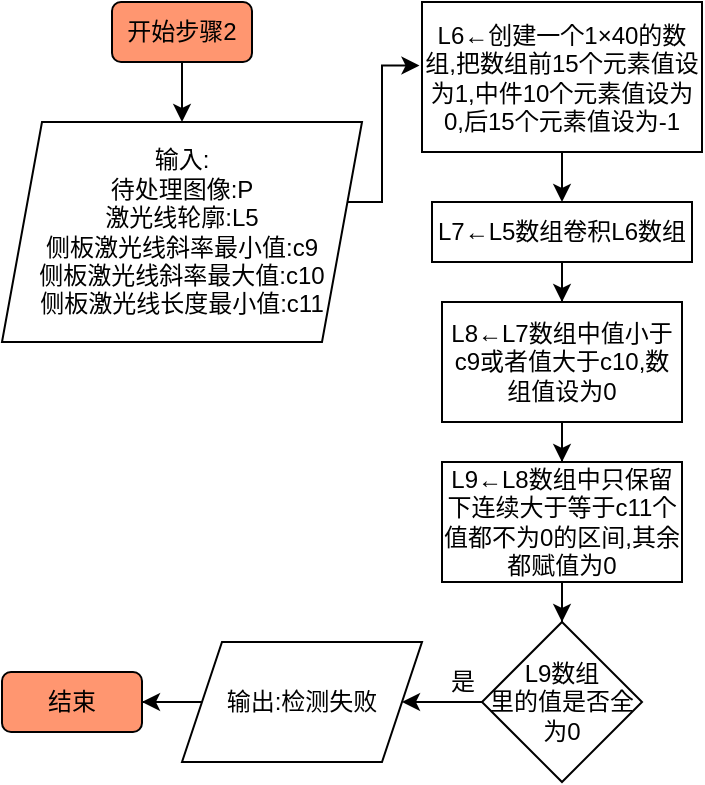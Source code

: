 <mxfile version="20.8.13" type="github">
  <diagram name="第 1 页" id="U26otjXuvCuf7kNrA2Rx">
    <mxGraphModel dx="600" dy="332" grid="1" gridSize="10" guides="1" tooltips="1" connect="1" arrows="1" fold="1" page="1" pageScale="1" pageWidth="827" pageHeight="1169" math="0" shadow="0">
      <root>
        <mxCell id="0" />
        <mxCell id="1" parent="0" />
        <mxCell id="wsKRZQxbZAGPCEgEDLbG-12" value="" style="edgeStyle=orthogonalEdgeStyle;rounded=0;orthogonalLoop=1;jettySize=auto;html=1;" edge="1" parent="1" source="wsKRZQxbZAGPCEgEDLbG-1" target="wsKRZQxbZAGPCEgEDLbG-3">
          <mxGeometry relative="1" as="geometry" />
        </mxCell>
        <mxCell id="wsKRZQxbZAGPCEgEDLbG-1" value="L6←创建一个1×40的数组,把数组前15个元素值设为1,中件10个元素值设为0,后15个元素值设为-1" style="rounded=0;whiteSpace=wrap;html=1;" vertex="1" parent="1">
          <mxGeometry x="230" y="20" width="140" height="75" as="geometry" />
        </mxCell>
        <mxCell id="wsKRZQxbZAGPCEgEDLbG-13" value="" style="edgeStyle=orthogonalEdgeStyle;rounded=0;orthogonalLoop=1;jettySize=auto;html=1;" edge="1" parent="1" source="wsKRZQxbZAGPCEgEDLbG-3" target="wsKRZQxbZAGPCEgEDLbG-4">
          <mxGeometry relative="1" as="geometry" />
        </mxCell>
        <mxCell id="wsKRZQxbZAGPCEgEDLbG-3" value="L7←L5数组卷积L6数组" style="rounded=0;whiteSpace=wrap;html=1;" vertex="1" parent="1">
          <mxGeometry x="235" y="120" width="130" height="30" as="geometry" />
        </mxCell>
        <mxCell id="wsKRZQxbZAGPCEgEDLbG-15" value="" style="edgeStyle=orthogonalEdgeStyle;rounded=0;orthogonalLoop=1;jettySize=auto;html=1;" edge="1" parent="1" source="wsKRZQxbZAGPCEgEDLbG-4" target="wsKRZQxbZAGPCEgEDLbG-14">
          <mxGeometry relative="1" as="geometry" />
        </mxCell>
        <mxCell id="wsKRZQxbZAGPCEgEDLbG-4" value="L8←L7数组中值小于c9或者值大于c10,数组值设为0" style="rounded=0;whiteSpace=wrap;html=1;" vertex="1" parent="1">
          <mxGeometry x="240" y="170" width="120" height="60" as="geometry" />
        </mxCell>
        <mxCell id="wsKRZQxbZAGPCEgEDLbG-8" value="" style="edgeStyle=orthogonalEdgeStyle;rounded=0;orthogonalLoop=1;jettySize=auto;html=1;" edge="1" parent="1" source="wsKRZQxbZAGPCEgEDLbG-5" target="wsKRZQxbZAGPCEgEDLbG-7">
          <mxGeometry relative="1" as="geometry" />
        </mxCell>
        <mxCell id="wsKRZQxbZAGPCEgEDLbG-5" value="开始步骤2" style="rounded=1;whiteSpace=wrap;html=1;fillColor=#FF9670;" vertex="1" parent="1">
          <mxGeometry x="75" y="20" width="70" height="30" as="geometry" />
        </mxCell>
        <mxCell id="wsKRZQxbZAGPCEgEDLbG-9" style="edgeStyle=orthogonalEdgeStyle;rounded=0;orthogonalLoop=1;jettySize=auto;html=1;exitX=1;exitY=0.5;exitDx=0;exitDy=0;entryX=-0.009;entryY=0.424;entryDx=0;entryDy=0;entryPerimeter=0;" edge="1" parent="1" source="wsKRZQxbZAGPCEgEDLbG-7" target="wsKRZQxbZAGPCEgEDLbG-1">
          <mxGeometry relative="1" as="geometry">
            <Array as="points">
              <mxPoint x="210" y="120" />
              <mxPoint x="210" y="52" />
            </Array>
          </mxGeometry>
        </mxCell>
        <mxCell id="wsKRZQxbZAGPCEgEDLbG-7" value="输入:&lt;br&gt;待处理图像:P&lt;br&gt;激光线轮廓:L5&lt;br&gt;侧板激光线斜率最小值:c9&lt;br style=&quot;border-color: var(--border-color);&quot;&gt;侧板激光线斜率最大值:c10&lt;br&gt;侧板激光线长度最小值:c11" style="shape=parallelogram;perimeter=parallelogramPerimeter;whiteSpace=wrap;html=1;fixedSize=1;" vertex="1" parent="1">
          <mxGeometry x="20" y="80" width="180" height="110" as="geometry" />
        </mxCell>
        <mxCell id="wsKRZQxbZAGPCEgEDLbG-17" value="" style="edgeStyle=orthogonalEdgeStyle;rounded=0;orthogonalLoop=1;jettySize=auto;html=1;" edge="1" parent="1" source="wsKRZQxbZAGPCEgEDLbG-14" target="wsKRZQxbZAGPCEgEDLbG-16">
          <mxGeometry relative="1" as="geometry" />
        </mxCell>
        <mxCell id="wsKRZQxbZAGPCEgEDLbG-14" value="L9←L8数组中只保留下连续大于等于c11个值都不为0的区间,其余都赋值为0" style="rounded=0;whiteSpace=wrap;html=1;" vertex="1" parent="1">
          <mxGeometry x="240" y="250" width="120" height="60" as="geometry" />
        </mxCell>
        <mxCell id="wsKRZQxbZAGPCEgEDLbG-19" value="" style="edgeStyle=orthogonalEdgeStyle;rounded=0;orthogonalLoop=1;jettySize=auto;html=1;" edge="1" parent="1" source="wsKRZQxbZAGPCEgEDLbG-16" target="wsKRZQxbZAGPCEgEDLbG-18">
          <mxGeometry relative="1" as="geometry" />
        </mxCell>
        <mxCell id="wsKRZQxbZAGPCEgEDLbG-16" value="L9数组&lt;br&gt;里的值是否全为0" style="rhombus;whiteSpace=wrap;html=1;" vertex="1" parent="1">
          <mxGeometry x="260" y="330" width="80" height="80" as="geometry" />
        </mxCell>
        <mxCell id="wsKRZQxbZAGPCEgEDLbG-22" value="" style="edgeStyle=orthogonalEdgeStyle;rounded=0;orthogonalLoop=1;jettySize=auto;html=1;" edge="1" parent="1" source="wsKRZQxbZAGPCEgEDLbG-18" target="wsKRZQxbZAGPCEgEDLbG-21">
          <mxGeometry relative="1" as="geometry" />
        </mxCell>
        <mxCell id="wsKRZQxbZAGPCEgEDLbG-18" value="输出:检测失败" style="shape=parallelogram;perimeter=parallelogramPerimeter;whiteSpace=wrap;html=1;fixedSize=1;" vertex="1" parent="1">
          <mxGeometry x="110" y="340" width="120" height="60" as="geometry" />
        </mxCell>
        <mxCell id="wsKRZQxbZAGPCEgEDLbG-20" value="是" style="text;html=1;align=center;verticalAlign=middle;resizable=0;points=[];autosize=1;strokeColor=none;fillColor=none;" vertex="1" parent="1">
          <mxGeometry x="230" y="345" width="40" height="30" as="geometry" />
        </mxCell>
        <mxCell id="wsKRZQxbZAGPCEgEDLbG-21" value="结束" style="rounded=1;whiteSpace=wrap;html=1;fillColor=#FF9670;" vertex="1" parent="1">
          <mxGeometry x="20" y="355" width="70" height="30" as="geometry" />
        </mxCell>
      </root>
    </mxGraphModel>
  </diagram>
</mxfile>
